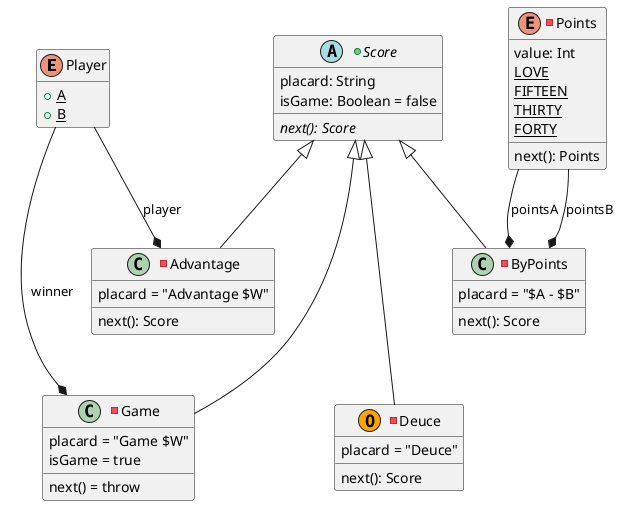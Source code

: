 @startuml
'https://plantuml.com/class-diagram

hide empty members

enum Player {
    + {static} A
    + {static} B
}

-enum Points {
    value: Int
    {static} LOVE
    {static} FIFTEEN
    {static} THIRTY
    {static} FORTY
    next(): Points
}

+abstract class Score {
    placard: String
    isGame: Boolean = false
    {abstract} next(): Score
}

-class ByPoints {
    placard = "$A - $B"
    next(): Score
}
Score <|-- ByPoints
Points --* ByPoints : pointsA
Points --* ByPoints : pointsB

-class Advantage {
    placard = "Advantage $W"
    next(): Score
}
Score <|-- Advantage
Player --* Advantage : player

-class Game {
    placard = "Game $W"
    next() = throw
    isGame = true
}
Score <|--- Game
Player --* Game : winner

-class Deuce <<(O,orange)>> {
    placard = "Deuce"
    next(): Score
}
Score <|--- Deuce

@enduml